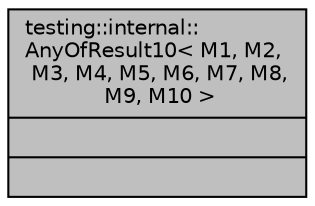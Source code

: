 digraph "testing::internal::AnyOfResult10&lt; M1, M2, M3, M4, M5, M6, M7, M8, M9, M10 &gt;"
{
  edge [fontname="Helvetica",fontsize="10",labelfontname="Helvetica",labelfontsize="10"];
  node [fontname="Helvetica",fontsize="10",shape=record];
  Node1 [label="{testing::internal::\lAnyOfResult10\< M1, M2,\l M3, M4, M5, M6, M7, M8,\l M9, M10 \>\n||}",height=0.2,width=0.4,color="black", fillcolor="grey75", style="filled", fontcolor="black"];
}
